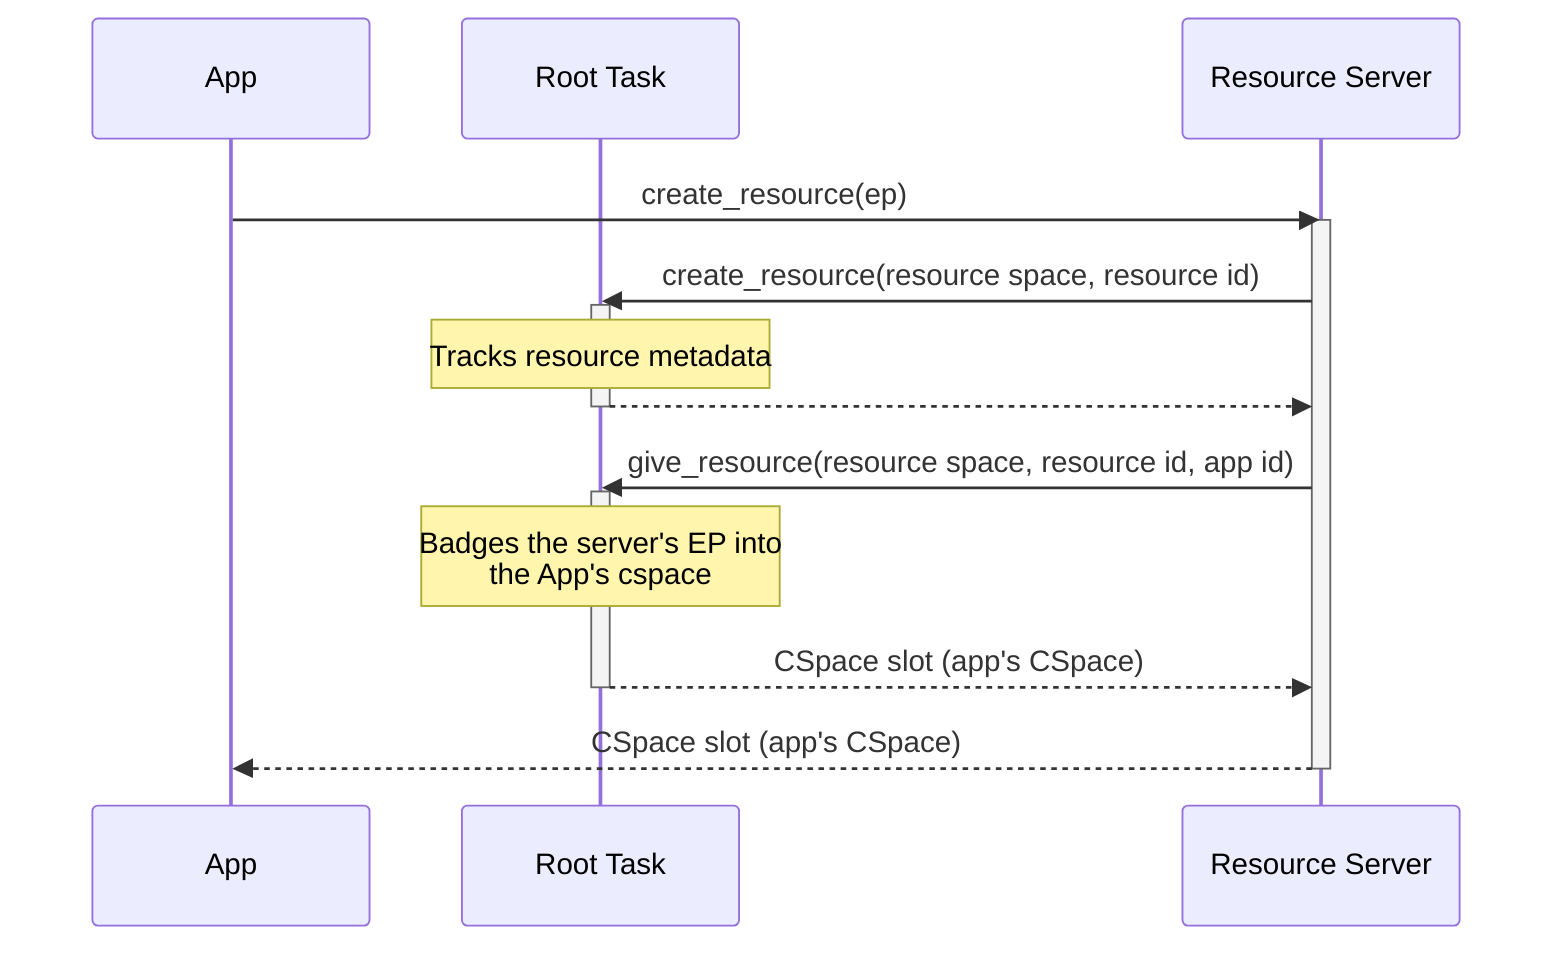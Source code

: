 sequenceDiagram
    participant App
    participant RT as Root Task
    participant RS as Resource Server


    App->>RS: create_resource(ep)
    activate RS

    RS ->>RT: create_resource(resource space, resource id)
    activate RT
    note over RT: Tracks resource metadata
    RT -->> RS: 
    deactivate RT

    RS ->>RT: give_resource(resource space, resource id, app id)
    activate RT
    note over RT: Badges the server's EP into <br> the App's cspace
    RT -->> RS: CSpace slot (app's CSpace)
    deactivate RT

    RS-->>App: CSpace slot (app's CSpace)
    deactivate RS